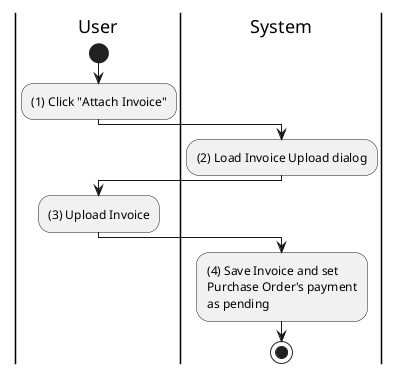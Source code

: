 @startuml purchase-order-attach-invoice
|u|User
|s|System

|u|
start
:(1) Click "Attach Invoice";

|s|
:(2) Load Invoice Upload dialog;

|u|
:(3) Upload Invoice;

|s|
:(4) Save Invoice and set
Purchase Order's payment
as pending;
stop
@enduml